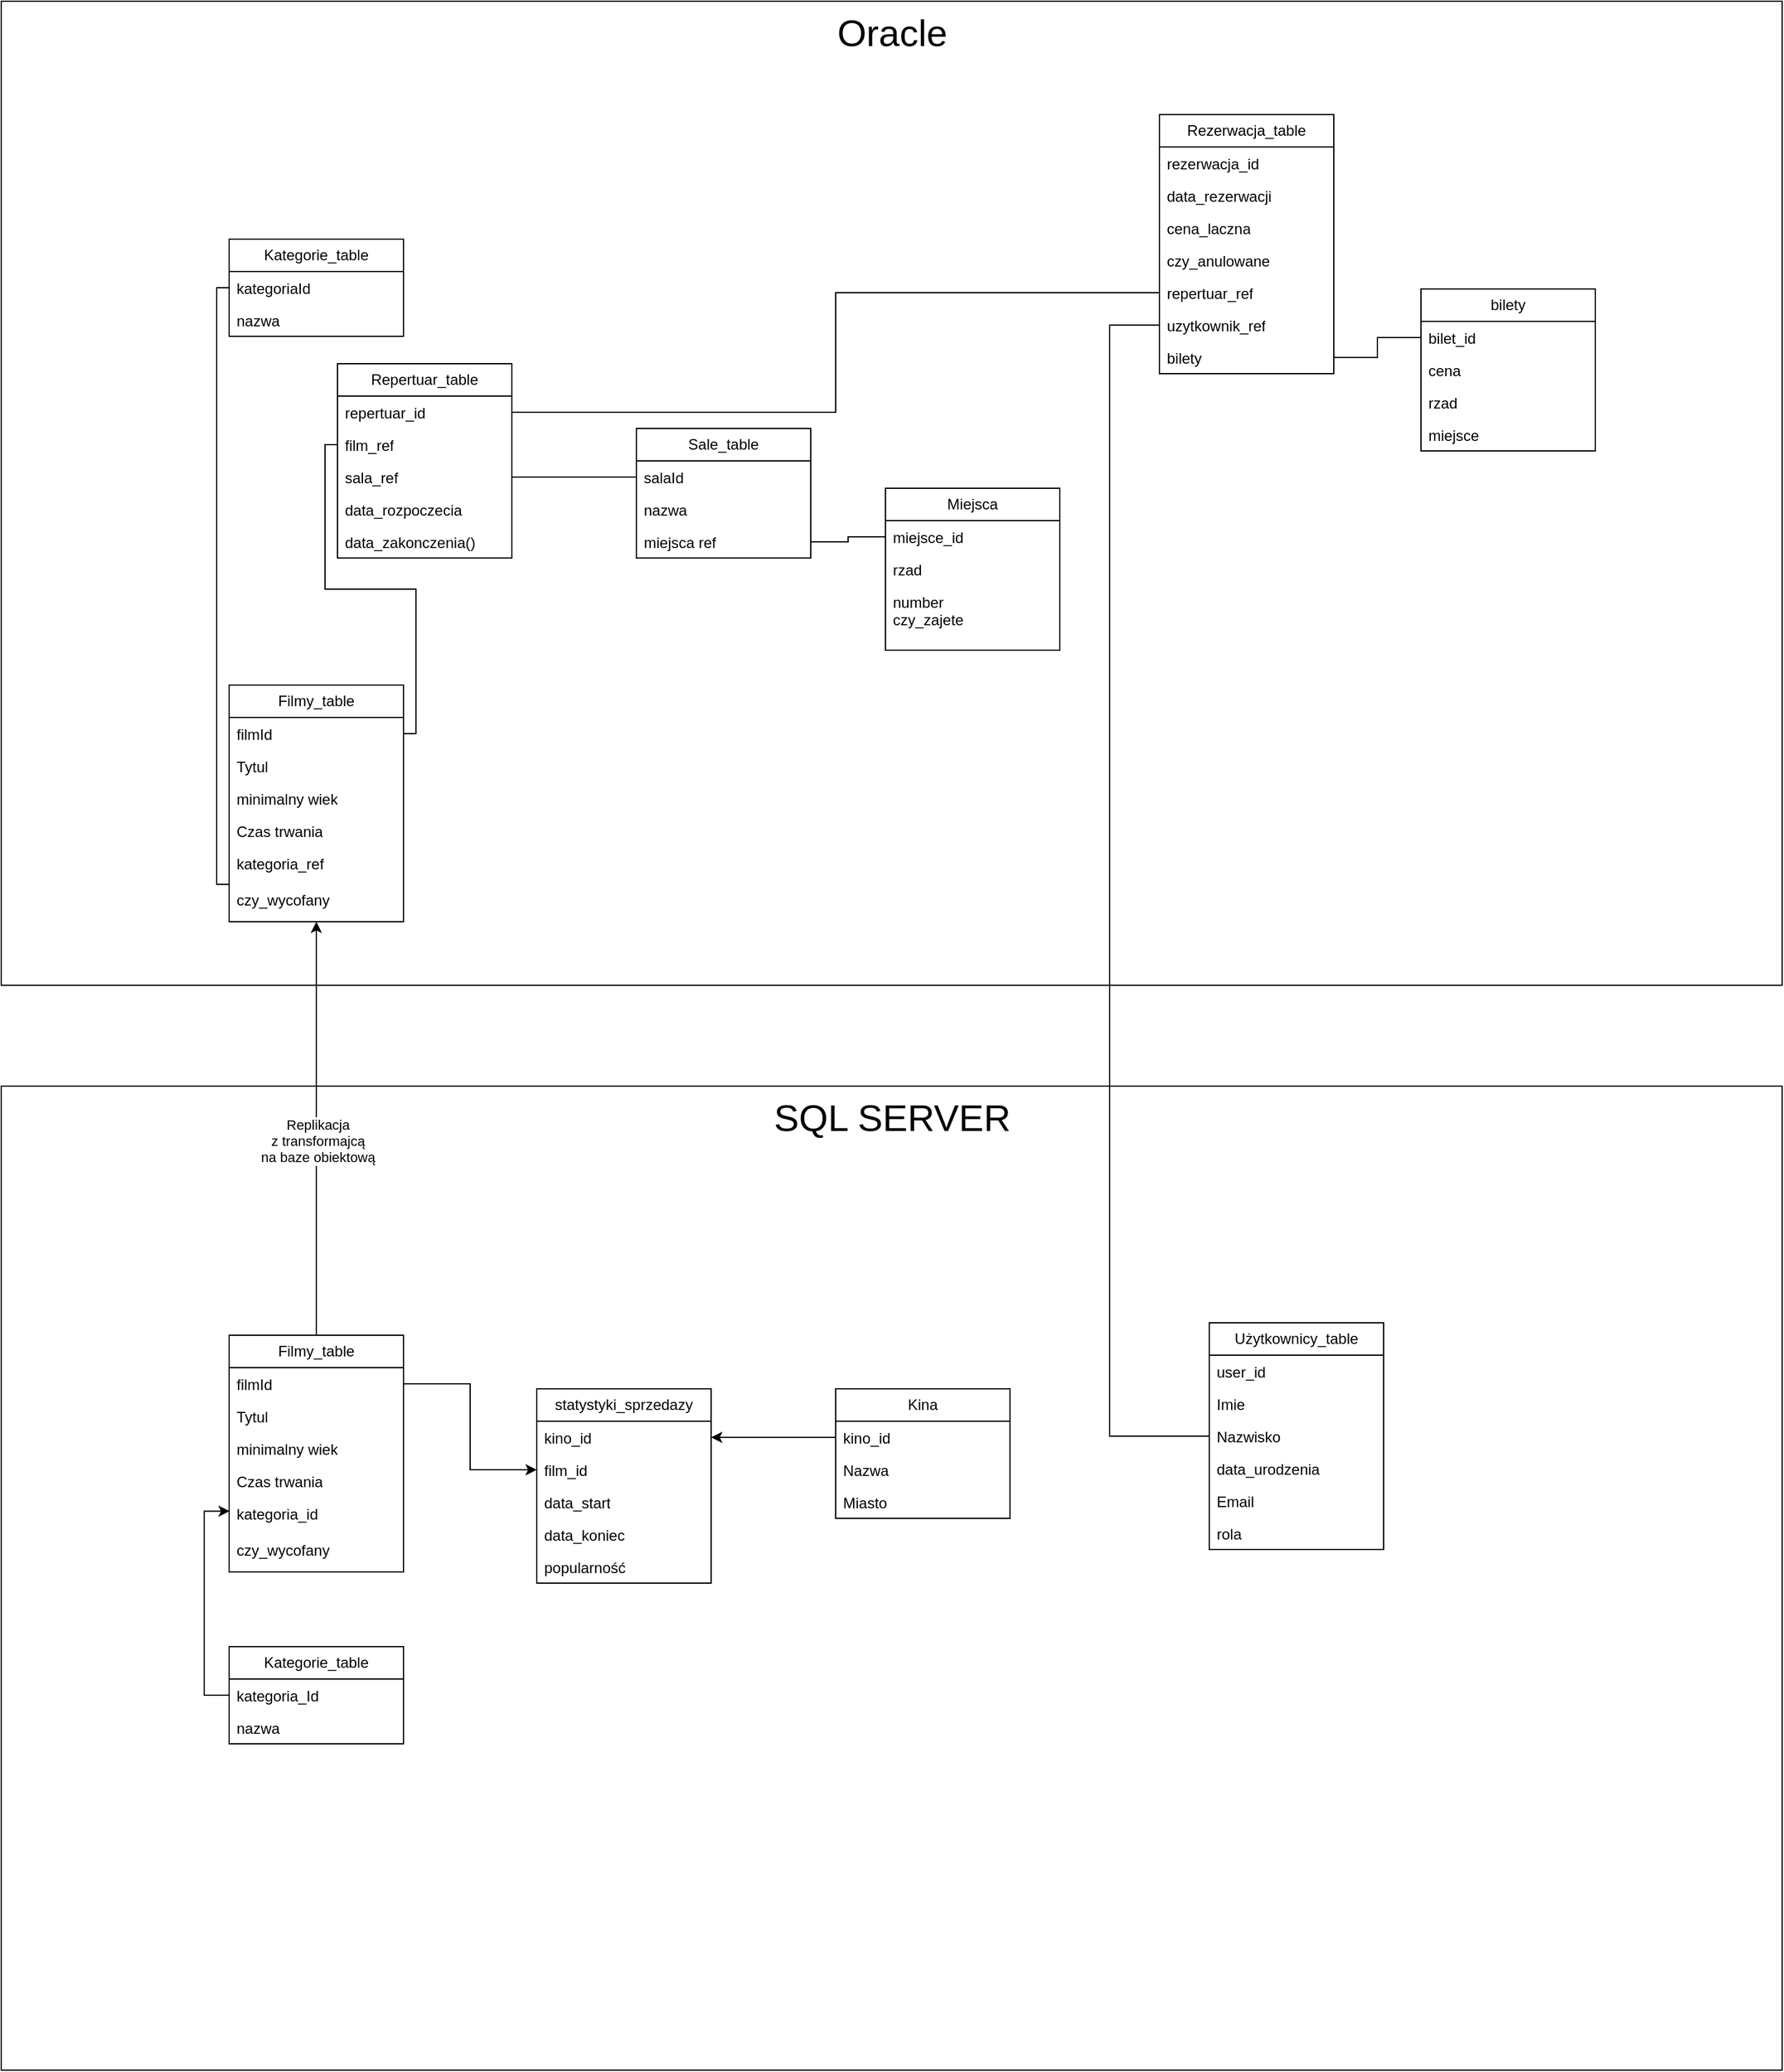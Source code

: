 <mxfile version="27.0.6">
  <diagram name="Strona-1" id="frM_Lpd7NIh3YXwH7ZQj">
    <mxGraphModel dx="1176" dy="1828" grid="1" gridSize="10" guides="1" tooltips="1" connect="1" arrows="1" fold="1" page="1" pageScale="1" pageWidth="827" pageHeight="1169" math="0" shadow="0">
      <root>
        <mxCell id="0" />
        <mxCell id="1" parent="0" />
        <mxCell id="8MVPs4rzl3GMZWOx7cKW-61" value="" style="rounded=0;whiteSpace=wrap;html=1;" vertex="1" parent="1">
          <mxGeometry x="90" y="460" width="1430" height="790" as="geometry" />
        </mxCell>
        <mxCell id="8MVPs4rzl3GMZWOx7cKW-57" value="" style="rounded=0;whiteSpace=wrap;html=1;" vertex="1" parent="1">
          <mxGeometry x="90" y="-411" width="1430" height="790" as="geometry" />
        </mxCell>
        <mxCell id="8MVPs4rzl3GMZWOx7cKW-1" value="Użytkownicy_table" style="swimlane;fontStyle=0;childLayout=stackLayout;horizontal=1;startSize=26;fillColor=none;horizontalStack=0;resizeParent=1;resizeParentMax=0;resizeLast=0;collapsible=1;marginBottom=0;whiteSpace=wrap;html=1;" vertex="1" parent="1">
          <mxGeometry x="1060" y="650" width="140" height="182" as="geometry" />
        </mxCell>
        <mxCell id="8MVPs4rzl3GMZWOx7cKW-2" value="user_id" style="text;strokeColor=none;fillColor=none;align=left;verticalAlign=top;spacingLeft=4;spacingRight=4;overflow=hidden;rotatable=0;points=[[0,0.5],[1,0.5]];portConstraint=eastwest;whiteSpace=wrap;html=1;" vertex="1" parent="8MVPs4rzl3GMZWOx7cKW-1">
          <mxGeometry y="26" width="140" height="26" as="geometry" />
        </mxCell>
        <mxCell id="8MVPs4rzl3GMZWOx7cKW-3" value="Imie" style="text;strokeColor=none;fillColor=none;align=left;verticalAlign=top;spacingLeft=4;spacingRight=4;overflow=hidden;rotatable=0;points=[[0,0.5],[1,0.5]];portConstraint=eastwest;whiteSpace=wrap;html=1;" vertex="1" parent="8MVPs4rzl3GMZWOx7cKW-1">
          <mxGeometry y="52" width="140" height="26" as="geometry" />
        </mxCell>
        <mxCell id="8MVPs4rzl3GMZWOx7cKW-4" value="Nazwisko" style="text;strokeColor=none;fillColor=none;align=left;verticalAlign=top;spacingLeft=4;spacingRight=4;overflow=hidden;rotatable=0;points=[[0,0.5],[1,0.5]];portConstraint=eastwest;whiteSpace=wrap;html=1;" vertex="1" parent="8MVPs4rzl3GMZWOx7cKW-1">
          <mxGeometry y="78" width="140" height="26" as="geometry" />
        </mxCell>
        <mxCell id="8MVPs4rzl3GMZWOx7cKW-5" value="data_urodzenia" style="text;strokeColor=none;fillColor=none;align=left;verticalAlign=top;spacingLeft=4;spacingRight=4;overflow=hidden;rotatable=0;points=[[0,0.5],[1,0.5]];portConstraint=eastwest;whiteSpace=wrap;html=1;" vertex="1" parent="8MVPs4rzl3GMZWOx7cKW-1">
          <mxGeometry y="104" width="140" height="26" as="geometry" />
        </mxCell>
        <mxCell id="8MVPs4rzl3GMZWOx7cKW-6" value="Email" style="text;strokeColor=none;fillColor=none;align=left;verticalAlign=top;spacingLeft=4;spacingRight=4;overflow=hidden;rotatable=0;points=[[0,0.5],[1,0.5]];portConstraint=eastwest;whiteSpace=wrap;html=1;" vertex="1" parent="8MVPs4rzl3GMZWOx7cKW-1">
          <mxGeometry y="130" width="140" height="26" as="geometry" />
        </mxCell>
        <mxCell id="8MVPs4rzl3GMZWOx7cKW-7" value="rola" style="text;strokeColor=none;fillColor=none;align=left;verticalAlign=top;spacingLeft=4;spacingRight=4;overflow=hidden;rotatable=0;points=[[0,0.5],[1,0.5]];portConstraint=eastwest;whiteSpace=wrap;html=1;" vertex="1" parent="8MVPs4rzl3GMZWOx7cKW-1">
          <mxGeometry y="156" width="140" height="26" as="geometry" />
        </mxCell>
        <mxCell id="8MVPs4rzl3GMZWOx7cKW-8" value="Filmy_table" style="swimlane;fontStyle=0;childLayout=stackLayout;horizontal=1;startSize=26;fillColor=none;horizontalStack=0;resizeParent=1;resizeParentMax=0;resizeLast=0;collapsible=1;marginBottom=0;whiteSpace=wrap;html=1;" vertex="1" parent="1">
          <mxGeometry x="273" y="138" width="140" height="190" as="geometry" />
        </mxCell>
        <mxCell id="8MVPs4rzl3GMZWOx7cKW-9" value="filmId" style="text;strokeColor=none;fillColor=none;align=left;verticalAlign=top;spacingLeft=4;spacingRight=4;overflow=hidden;rotatable=0;points=[[0,0.5],[1,0.5]];portConstraint=eastwest;whiteSpace=wrap;html=1;" vertex="1" parent="8MVPs4rzl3GMZWOx7cKW-8">
          <mxGeometry y="26" width="140" height="26" as="geometry" />
        </mxCell>
        <mxCell id="8MVPs4rzl3GMZWOx7cKW-10" value="Tytul" style="text;strokeColor=none;fillColor=none;align=left;verticalAlign=top;spacingLeft=4;spacingRight=4;overflow=hidden;rotatable=0;points=[[0,0.5],[1,0.5]];portConstraint=eastwest;whiteSpace=wrap;html=1;" vertex="1" parent="8MVPs4rzl3GMZWOx7cKW-8">
          <mxGeometry y="52" width="140" height="26" as="geometry" />
        </mxCell>
        <mxCell id="8MVPs4rzl3GMZWOx7cKW-11" value="minimalny wiek" style="text;strokeColor=none;fillColor=none;align=left;verticalAlign=top;spacingLeft=4;spacingRight=4;overflow=hidden;rotatable=0;points=[[0,0.5],[1,0.5]];portConstraint=eastwest;whiteSpace=wrap;html=1;" vertex="1" parent="8MVPs4rzl3GMZWOx7cKW-8">
          <mxGeometry y="78" width="140" height="26" as="geometry" />
        </mxCell>
        <mxCell id="8MVPs4rzl3GMZWOx7cKW-12" value="Czas trwania" style="text;strokeColor=none;fillColor=none;align=left;verticalAlign=top;spacingLeft=4;spacingRight=4;overflow=hidden;rotatable=0;points=[[0,0.5],[1,0.5]];portConstraint=eastwest;whiteSpace=wrap;html=1;" vertex="1" parent="8MVPs4rzl3GMZWOx7cKW-8">
          <mxGeometry y="104" width="140" height="26" as="geometry" />
        </mxCell>
        <mxCell id="8MVPs4rzl3GMZWOx7cKW-13" value="kategoria_ref&lt;div&gt;&lt;br&gt;&lt;/div&gt;&lt;div&gt;czy_wycofany&lt;/div&gt;" style="text;strokeColor=none;fillColor=none;align=left;verticalAlign=top;spacingLeft=4;spacingRight=4;overflow=hidden;rotatable=0;points=[[0,0.5],[1,0.5]];portConstraint=eastwest;whiteSpace=wrap;html=1;" vertex="1" parent="8MVPs4rzl3GMZWOx7cKW-8">
          <mxGeometry y="130" width="140" height="60" as="geometry" />
        </mxCell>
        <mxCell id="8MVPs4rzl3GMZWOx7cKW-14" value="Kategorie_table" style="swimlane;fontStyle=0;childLayout=stackLayout;horizontal=1;startSize=26;fillColor=none;horizontalStack=0;resizeParent=1;resizeParentMax=0;resizeLast=0;collapsible=1;marginBottom=0;whiteSpace=wrap;html=1;" vertex="1" parent="1">
          <mxGeometry x="273" y="-220" width="140" height="78" as="geometry" />
        </mxCell>
        <mxCell id="8MVPs4rzl3GMZWOx7cKW-15" value="kategoriaId" style="text;strokeColor=none;fillColor=none;align=left;verticalAlign=top;spacingLeft=4;spacingRight=4;overflow=hidden;rotatable=0;points=[[0,0.5],[1,0.5]];portConstraint=eastwest;whiteSpace=wrap;html=1;" vertex="1" parent="8MVPs4rzl3GMZWOx7cKW-14">
          <mxGeometry y="26" width="140" height="26" as="geometry" />
        </mxCell>
        <mxCell id="8MVPs4rzl3GMZWOx7cKW-16" value="nazwa" style="text;strokeColor=none;fillColor=none;align=left;verticalAlign=top;spacingLeft=4;spacingRight=4;overflow=hidden;rotatable=0;points=[[0,0.5],[1,0.5]];portConstraint=eastwest;whiteSpace=wrap;html=1;" vertex="1" parent="8MVPs4rzl3GMZWOx7cKW-14">
          <mxGeometry y="52" width="140" height="26" as="geometry" />
        </mxCell>
        <mxCell id="8MVPs4rzl3GMZWOx7cKW-17" value="Sale_table" style="swimlane;fontStyle=0;childLayout=stackLayout;horizontal=1;startSize=26;fillColor=none;horizontalStack=0;resizeParent=1;resizeParentMax=0;resizeLast=0;collapsible=1;marginBottom=0;whiteSpace=wrap;html=1;" vertex="1" parent="1">
          <mxGeometry x="600" y="-68" width="140" height="104" as="geometry" />
        </mxCell>
        <mxCell id="8MVPs4rzl3GMZWOx7cKW-18" value="salaId" style="text;strokeColor=none;fillColor=none;align=left;verticalAlign=top;spacingLeft=4;spacingRight=4;overflow=hidden;rotatable=0;points=[[0,0.5],[1,0.5]];portConstraint=eastwest;whiteSpace=wrap;html=1;" vertex="1" parent="8MVPs4rzl3GMZWOx7cKW-17">
          <mxGeometry y="26" width="140" height="26" as="geometry" />
        </mxCell>
        <mxCell id="8MVPs4rzl3GMZWOx7cKW-19" value="nazwa" style="text;strokeColor=none;fillColor=none;align=left;verticalAlign=top;spacingLeft=4;spacingRight=4;overflow=hidden;rotatable=0;points=[[0,0.5],[1,0.5]];portConstraint=eastwest;whiteSpace=wrap;html=1;" vertex="1" parent="8MVPs4rzl3GMZWOx7cKW-17">
          <mxGeometry y="52" width="140" height="26" as="geometry" />
        </mxCell>
        <mxCell id="8MVPs4rzl3GMZWOx7cKW-20" value="miejsca ref" style="text;strokeColor=none;fillColor=none;align=left;verticalAlign=top;spacingLeft=4;spacingRight=4;overflow=hidden;rotatable=0;points=[[0,0.5],[1,0.5]];portConstraint=eastwest;whiteSpace=wrap;html=1;" vertex="1" parent="8MVPs4rzl3GMZWOx7cKW-17">
          <mxGeometry y="78" width="140" height="26" as="geometry" />
        </mxCell>
        <mxCell id="8MVPs4rzl3GMZWOx7cKW-21" value="Repertuar_table" style="swimlane;fontStyle=0;childLayout=stackLayout;horizontal=1;startSize=26;fillColor=none;horizontalStack=0;resizeParent=1;resizeParentMax=0;resizeLast=0;collapsible=1;marginBottom=0;whiteSpace=wrap;html=1;" vertex="1" parent="1">
          <mxGeometry x="360" y="-120" width="140" height="156" as="geometry" />
        </mxCell>
        <mxCell id="8MVPs4rzl3GMZWOx7cKW-22" value="repertuar_id" style="text;strokeColor=none;fillColor=none;align=left;verticalAlign=top;spacingLeft=4;spacingRight=4;overflow=hidden;rotatable=0;points=[[0,0.5],[1,0.5]];portConstraint=eastwest;whiteSpace=wrap;html=1;" vertex="1" parent="8MVPs4rzl3GMZWOx7cKW-21">
          <mxGeometry y="26" width="140" height="26" as="geometry" />
        </mxCell>
        <mxCell id="8MVPs4rzl3GMZWOx7cKW-23" value="film_ref" style="text;strokeColor=none;fillColor=none;align=left;verticalAlign=top;spacingLeft=4;spacingRight=4;overflow=hidden;rotatable=0;points=[[0,0.5],[1,0.5]];portConstraint=eastwest;whiteSpace=wrap;html=1;" vertex="1" parent="8MVPs4rzl3GMZWOx7cKW-21">
          <mxGeometry y="52" width="140" height="26" as="geometry" />
        </mxCell>
        <mxCell id="8MVPs4rzl3GMZWOx7cKW-24" value="sala_ref" style="text;strokeColor=none;fillColor=none;align=left;verticalAlign=top;spacingLeft=4;spacingRight=4;overflow=hidden;rotatable=0;points=[[0,0.5],[1,0.5]];portConstraint=eastwest;whiteSpace=wrap;html=1;" vertex="1" parent="8MVPs4rzl3GMZWOx7cKW-21">
          <mxGeometry y="78" width="140" height="26" as="geometry" />
        </mxCell>
        <mxCell id="8MVPs4rzl3GMZWOx7cKW-25" value="data_rozpoczecia" style="text;strokeColor=none;fillColor=none;align=left;verticalAlign=top;spacingLeft=4;spacingRight=4;overflow=hidden;rotatable=0;points=[[0,0.5],[1,0.5]];portConstraint=eastwest;whiteSpace=wrap;html=1;" vertex="1" parent="8MVPs4rzl3GMZWOx7cKW-21">
          <mxGeometry y="104" width="140" height="26" as="geometry" />
        </mxCell>
        <mxCell id="8MVPs4rzl3GMZWOx7cKW-26" value="data_zakonczenia()" style="text;strokeColor=none;fillColor=none;align=left;verticalAlign=top;spacingLeft=4;spacingRight=4;overflow=hidden;rotatable=0;points=[[0,0.5],[1,0.5]];portConstraint=eastwest;whiteSpace=wrap;html=1;" vertex="1" parent="8MVPs4rzl3GMZWOx7cKW-21">
          <mxGeometry y="130" width="140" height="26" as="geometry" />
        </mxCell>
        <mxCell id="8MVPs4rzl3GMZWOx7cKW-27" value="Miejsca" style="swimlane;fontStyle=0;childLayout=stackLayout;horizontal=1;startSize=26;fillColor=none;horizontalStack=0;resizeParent=1;resizeParentMax=0;resizeLast=0;collapsible=1;marginBottom=0;whiteSpace=wrap;html=1;" vertex="1" parent="1">
          <mxGeometry x="800" y="-20" width="140" height="130" as="geometry" />
        </mxCell>
        <mxCell id="8MVPs4rzl3GMZWOx7cKW-28" value="miejsce_id" style="text;strokeColor=none;fillColor=none;align=left;verticalAlign=top;spacingLeft=4;spacingRight=4;overflow=hidden;rotatable=0;points=[[0,0.5],[1,0.5]];portConstraint=eastwest;whiteSpace=wrap;html=1;" vertex="1" parent="8MVPs4rzl3GMZWOx7cKW-27">
          <mxGeometry y="26" width="140" height="26" as="geometry" />
        </mxCell>
        <mxCell id="8MVPs4rzl3GMZWOx7cKW-29" value="rzad" style="text;strokeColor=none;fillColor=none;align=left;verticalAlign=top;spacingLeft=4;spacingRight=4;overflow=hidden;rotatable=0;points=[[0,0.5],[1,0.5]];portConstraint=eastwest;whiteSpace=wrap;html=1;" vertex="1" parent="8MVPs4rzl3GMZWOx7cKW-27">
          <mxGeometry y="52" width="140" height="26" as="geometry" />
        </mxCell>
        <mxCell id="8MVPs4rzl3GMZWOx7cKW-30" value="number&lt;div&gt;czy_zajete&lt;/div&gt;" style="text;strokeColor=none;fillColor=none;align=left;verticalAlign=top;spacingLeft=4;spacingRight=4;overflow=hidden;rotatable=0;points=[[0,0.5],[1,0.5]];portConstraint=eastwest;whiteSpace=wrap;html=1;" vertex="1" parent="8MVPs4rzl3GMZWOx7cKW-27">
          <mxGeometry y="78" width="140" height="52" as="geometry" />
        </mxCell>
        <mxCell id="8MVPs4rzl3GMZWOx7cKW-31" value="bilety" style="swimlane;fontStyle=0;childLayout=stackLayout;horizontal=1;startSize=26;fillColor=none;horizontalStack=0;resizeParent=1;resizeParentMax=0;resizeLast=0;collapsible=1;marginBottom=0;whiteSpace=wrap;html=1;" vertex="1" parent="1">
          <mxGeometry x="1230" y="-180" width="140" height="130" as="geometry" />
        </mxCell>
        <mxCell id="8MVPs4rzl3GMZWOx7cKW-32" value="bilet_id" style="text;strokeColor=none;fillColor=none;align=left;verticalAlign=top;spacingLeft=4;spacingRight=4;overflow=hidden;rotatable=0;points=[[0,0.5],[1,0.5]];portConstraint=eastwest;whiteSpace=wrap;html=1;" vertex="1" parent="8MVPs4rzl3GMZWOx7cKW-31">
          <mxGeometry y="26" width="140" height="26" as="geometry" />
        </mxCell>
        <mxCell id="8MVPs4rzl3GMZWOx7cKW-33" value="cena" style="text;strokeColor=none;fillColor=none;align=left;verticalAlign=top;spacingLeft=4;spacingRight=4;overflow=hidden;rotatable=0;points=[[0,0.5],[1,0.5]];portConstraint=eastwest;whiteSpace=wrap;html=1;" vertex="1" parent="8MVPs4rzl3GMZWOx7cKW-31">
          <mxGeometry y="52" width="140" height="26" as="geometry" />
        </mxCell>
        <mxCell id="8MVPs4rzl3GMZWOx7cKW-34" value="rzad" style="text;strokeColor=none;fillColor=none;align=left;verticalAlign=top;spacingLeft=4;spacingRight=4;overflow=hidden;rotatable=0;points=[[0,0.5],[1,0.5]];portConstraint=eastwest;whiteSpace=wrap;html=1;" vertex="1" parent="8MVPs4rzl3GMZWOx7cKW-31">
          <mxGeometry y="78" width="140" height="26" as="geometry" />
        </mxCell>
        <mxCell id="8MVPs4rzl3GMZWOx7cKW-35" value="miejsce" style="text;strokeColor=none;fillColor=none;align=left;verticalAlign=top;spacingLeft=4;spacingRight=4;overflow=hidden;rotatable=0;points=[[0,0.5],[1,0.5]];portConstraint=eastwest;whiteSpace=wrap;html=1;" vertex="1" parent="8MVPs4rzl3GMZWOx7cKW-31">
          <mxGeometry y="104" width="140" height="26" as="geometry" />
        </mxCell>
        <mxCell id="8MVPs4rzl3GMZWOx7cKW-36" value="Rezerwacja_table" style="swimlane;fontStyle=0;childLayout=stackLayout;horizontal=1;startSize=26;fillColor=none;horizontalStack=0;resizeParent=1;resizeParentMax=0;resizeLast=0;collapsible=1;marginBottom=0;whiteSpace=wrap;html=1;" vertex="1" parent="1">
          <mxGeometry x="1020" y="-320" width="140" height="208" as="geometry" />
        </mxCell>
        <mxCell id="8MVPs4rzl3GMZWOx7cKW-37" value="rezerwacja_id" style="text;strokeColor=none;fillColor=none;align=left;verticalAlign=top;spacingLeft=4;spacingRight=4;overflow=hidden;rotatable=0;points=[[0,0.5],[1,0.5]];portConstraint=eastwest;whiteSpace=wrap;html=1;" vertex="1" parent="8MVPs4rzl3GMZWOx7cKW-36">
          <mxGeometry y="26" width="140" height="26" as="geometry" />
        </mxCell>
        <mxCell id="8MVPs4rzl3GMZWOx7cKW-38" value="data_rezerwacji" style="text;strokeColor=none;fillColor=none;align=left;verticalAlign=top;spacingLeft=4;spacingRight=4;overflow=hidden;rotatable=0;points=[[0,0.5],[1,0.5]];portConstraint=eastwest;whiteSpace=wrap;html=1;" vertex="1" parent="8MVPs4rzl3GMZWOx7cKW-36">
          <mxGeometry y="52" width="140" height="26" as="geometry" />
        </mxCell>
        <mxCell id="8MVPs4rzl3GMZWOx7cKW-39" value="cena_laczna" style="text;strokeColor=none;fillColor=none;align=left;verticalAlign=top;spacingLeft=4;spacingRight=4;overflow=hidden;rotatable=0;points=[[0,0.5],[1,0.5]];portConstraint=eastwest;whiteSpace=wrap;html=1;" vertex="1" parent="8MVPs4rzl3GMZWOx7cKW-36">
          <mxGeometry y="78" width="140" height="26" as="geometry" />
        </mxCell>
        <mxCell id="8MVPs4rzl3GMZWOx7cKW-40" value="czy_anulowane" style="text;strokeColor=none;fillColor=none;align=left;verticalAlign=top;spacingLeft=4;spacingRight=4;overflow=hidden;rotatable=0;points=[[0,0.5],[1,0.5]];portConstraint=eastwest;whiteSpace=wrap;html=1;" vertex="1" parent="8MVPs4rzl3GMZWOx7cKW-36">
          <mxGeometry y="104" width="140" height="26" as="geometry" />
        </mxCell>
        <mxCell id="8MVPs4rzl3GMZWOx7cKW-41" value="repertuar_ref" style="text;strokeColor=none;fillColor=none;align=left;verticalAlign=top;spacingLeft=4;spacingRight=4;overflow=hidden;rotatable=0;points=[[0,0.5],[1,0.5]];portConstraint=eastwest;whiteSpace=wrap;html=1;" vertex="1" parent="8MVPs4rzl3GMZWOx7cKW-36">
          <mxGeometry y="130" width="140" height="26" as="geometry" />
        </mxCell>
        <mxCell id="8MVPs4rzl3GMZWOx7cKW-42" value="uzytkownik_ref" style="text;strokeColor=none;fillColor=none;align=left;verticalAlign=top;spacingLeft=4;spacingRight=4;overflow=hidden;rotatable=0;points=[[0,0.5],[1,0.5]];portConstraint=eastwest;whiteSpace=wrap;html=1;" vertex="1" parent="8MVPs4rzl3GMZWOx7cKW-36">
          <mxGeometry y="156" width="140" height="26" as="geometry" />
        </mxCell>
        <mxCell id="8MVPs4rzl3GMZWOx7cKW-43" value="bilety" style="text;strokeColor=none;fillColor=none;align=left;verticalAlign=top;spacingLeft=4;spacingRight=4;overflow=hidden;rotatable=0;points=[[0,0.5],[1,0.5]];portConstraint=eastwest;whiteSpace=wrap;html=1;" vertex="1" parent="8MVPs4rzl3GMZWOx7cKW-36">
          <mxGeometry y="182" width="140" height="26" as="geometry" />
        </mxCell>
        <mxCell id="8MVPs4rzl3GMZWOx7cKW-44" value="" style="endArrow=none;html=1;edgeStyle=orthogonalEdgeStyle;rounded=0;entryX=0;entryY=0.5;entryDx=0;entryDy=0;exitX=0;exitY=0.5;exitDx=0;exitDy=0;" edge="1" parent="1" source="8MVPs4rzl3GMZWOx7cKW-13" target="8MVPs4rzl3GMZWOx7cKW-15">
          <mxGeometry relative="1" as="geometry">
            <mxPoint x="70" y="-60" as="sourcePoint" />
            <mxPoint x="230" y="-60" as="targetPoint" />
          </mxGeometry>
        </mxCell>
        <mxCell id="8MVPs4rzl3GMZWOx7cKW-45" value="" style="endArrow=none;html=1;edgeStyle=orthogonalEdgeStyle;rounded=0;entryX=0;entryY=0.5;entryDx=0;entryDy=0;exitX=1;exitY=0.5;exitDx=0;exitDy=0;" edge="1" parent="1" source="8MVPs4rzl3GMZWOx7cKW-9" target="8MVPs4rzl3GMZWOx7cKW-23">
          <mxGeometry relative="1" as="geometry">
            <mxPoint x="200" y="402" as="sourcePoint" />
            <mxPoint x="200" y="-140" as="targetPoint" />
          </mxGeometry>
        </mxCell>
        <mxCell id="8MVPs4rzl3GMZWOx7cKW-46" value="" style="endArrow=none;html=1;edgeStyle=orthogonalEdgeStyle;rounded=0;entryX=0;entryY=0.5;entryDx=0;entryDy=0;exitX=1;exitY=0.5;exitDx=0;exitDy=0;" edge="1" parent="1" source="8MVPs4rzl3GMZWOx7cKW-22" target="8MVPs4rzl3GMZWOx7cKW-41">
          <mxGeometry relative="1" as="geometry">
            <mxPoint x="700" y="255" as="sourcePoint" />
            <mxPoint x="700" y="-287" as="targetPoint" />
          </mxGeometry>
        </mxCell>
        <mxCell id="8MVPs4rzl3GMZWOx7cKW-47" value="" style="endArrow=none;html=1;edgeStyle=orthogonalEdgeStyle;rounded=0;exitX=1;exitY=0.5;exitDx=0;exitDy=0;" edge="1" parent="1" source="8MVPs4rzl3GMZWOx7cKW-20" target="8MVPs4rzl3GMZWOx7cKW-28">
          <mxGeometry relative="1" as="geometry">
            <mxPoint x="303" y="311" as="sourcePoint" />
            <mxPoint x="303" y="-231" as="targetPoint" />
          </mxGeometry>
        </mxCell>
        <mxCell id="8MVPs4rzl3GMZWOx7cKW-48" value="" style="endArrow=none;html=1;edgeStyle=orthogonalEdgeStyle;rounded=0;entryX=0;entryY=0.5;entryDx=0;entryDy=0;exitX=1;exitY=0.5;exitDx=0;exitDy=0;" edge="1" parent="1" source="8MVPs4rzl3GMZWOx7cKW-24" target="8MVPs4rzl3GMZWOx7cKW-18">
          <mxGeometry relative="1" as="geometry">
            <mxPoint x="313" y="321" as="sourcePoint" />
            <mxPoint x="313" y="-221" as="targetPoint" />
          </mxGeometry>
        </mxCell>
        <mxCell id="8MVPs4rzl3GMZWOx7cKW-49" value="" style="endArrow=none;html=1;edgeStyle=orthogonalEdgeStyle;rounded=0;entryX=0;entryY=0.5;entryDx=0;entryDy=0;exitX=1;exitY=0.5;exitDx=0;exitDy=0;" edge="1" parent="1" source="8MVPs4rzl3GMZWOx7cKW-43" target="8MVPs4rzl3GMZWOx7cKW-32">
          <mxGeometry relative="1" as="geometry">
            <mxPoint x="510" y="-71" as="sourcePoint" />
            <mxPoint x="1030" y="-167" as="targetPoint" />
          </mxGeometry>
        </mxCell>
        <mxCell id="8MVPs4rzl3GMZWOx7cKW-50" value="" style="endArrow=none;html=1;edgeStyle=orthogonalEdgeStyle;rounded=0;entryX=0;entryY=0.5;entryDx=0;entryDy=0;" edge="1" parent="1" source="8MVPs4rzl3GMZWOx7cKW-1" target="8MVPs4rzl3GMZWOx7cKW-42">
          <mxGeometry relative="1" as="geometry">
            <mxPoint x="1130" y="320" as="sourcePoint" />
            <mxPoint x="1130" y="100" as="targetPoint" />
            <Array as="points">
              <mxPoint x="980" y="-151" />
            </Array>
          </mxGeometry>
        </mxCell>
        <mxCell id="8MVPs4rzl3GMZWOx7cKW-51" value="Filmy_table" style="swimlane;fontStyle=0;childLayout=stackLayout;horizontal=1;startSize=26;fillColor=none;horizontalStack=0;resizeParent=1;resizeParentMax=0;resizeLast=0;collapsible=1;marginBottom=0;whiteSpace=wrap;html=1;" vertex="1" parent="1">
          <mxGeometry x="273" y="660" width="140" height="190" as="geometry" />
        </mxCell>
        <mxCell id="8MVPs4rzl3GMZWOx7cKW-52" value="filmId" style="text;strokeColor=none;fillColor=none;align=left;verticalAlign=top;spacingLeft=4;spacingRight=4;overflow=hidden;rotatable=0;points=[[0,0.5],[1,0.5]];portConstraint=eastwest;whiteSpace=wrap;html=1;" vertex="1" parent="8MVPs4rzl3GMZWOx7cKW-51">
          <mxGeometry y="26" width="140" height="26" as="geometry" />
        </mxCell>
        <mxCell id="8MVPs4rzl3GMZWOx7cKW-53" value="Tytul" style="text;strokeColor=none;fillColor=none;align=left;verticalAlign=top;spacingLeft=4;spacingRight=4;overflow=hidden;rotatable=0;points=[[0,0.5],[1,0.5]];portConstraint=eastwest;whiteSpace=wrap;html=1;" vertex="1" parent="8MVPs4rzl3GMZWOx7cKW-51">
          <mxGeometry y="52" width="140" height="26" as="geometry" />
        </mxCell>
        <mxCell id="8MVPs4rzl3GMZWOx7cKW-54" value="minimalny wiek" style="text;strokeColor=none;fillColor=none;align=left;verticalAlign=top;spacingLeft=4;spacingRight=4;overflow=hidden;rotatable=0;points=[[0,0.5],[1,0.5]];portConstraint=eastwest;whiteSpace=wrap;html=1;" vertex="1" parent="8MVPs4rzl3GMZWOx7cKW-51">
          <mxGeometry y="78" width="140" height="26" as="geometry" />
        </mxCell>
        <mxCell id="8MVPs4rzl3GMZWOx7cKW-55" value="Czas trwania" style="text;strokeColor=none;fillColor=none;align=left;verticalAlign=top;spacingLeft=4;spacingRight=4;overflow=hidden;rotatable=0;points=[[0,0.5],[1,0.5]];portConstraint=eastwest;whiteSpace=wrap;html=1;" vertex="1" parent="8MVPs4rzl3GMZWOx7cKW-51">
          <mxGeometry y="104" width="140" height="26" as="geometry" />
        </mxCell>
        <mxCell id="8MVPs4rzl3GMZWOx7cKW-56" value="kategoria_id&lt;div&gt;&lt;br&gt;&lt;/div&gt;&lt;div&gt;czy_wycofany&lt;/div&gt;" style="text;strokeColor=none;fillColor=none;align=left;verticalAlign=top;spacingLeft=4;spacingRight=4;overflow=hidden;rotatable=0;points=[[0,0.5],[1,0.5]];portConstraint=eastwest;whiteSpace=wrap;html=1;" vertex="1" parent="8MVPs4rzl3GMZWOx7cKW-51">
          <mxGeometry y="130" width="140" height="60" as="geometry" />
        </mxCell>
        <mxCell id="8MVPs4rzl3GMZWOx7cKW-60" value="&lt;font style=&quot;font-size: 30px;&quot;&gt;Oracle&lt;/font&gt;" style="text;html=1;align=center;verticalAlign=middle;resizable=0;points=[];autosize=1;strokeColor=none;fillColor=none;" vertex="1" parent="1">
          <mxGeometry x="750" y="-411" width="110" height="50" as="geometry" />
        </mxCell>
        <mxCell id="8MVPs4rzl3GMZWOx7cKW-62" value="&lt;font style=&quot;font-size: 30px;&quot;&gt;SQL SERVER&lt;/font&gt;" style="text;html=1;align=center;verticalAlign=middle;resizable=0;points=[];autosize=1;strokeColor=none;fillColor=none;" vertex="1" parent="1">
          <mxGeometry x="700" y="460" width="210" height="50" as="geometry" />
        </mxCell>
        <mxCell id="8MVPs4rzl3GMZWOx7cKW-63" value="" style="endArrow=classic;html=1;rounded=0;" edge="1" parent="1" source="8MVPs4rzl3GMZWOx7cKW-51" target="8MVPs4rzl3GMZWOx7cKW-8">
          <mxGeometry width="50" height="50" relative="1" as="geometry">
            <mxPoint x="40" y="490" as="sourcePoint" />
            <mxPoint x="90" y="440" as="targetPoint" />
          </mxGeometry>
        </mxCell>
        <mxCell id="8MVPs4rzl3GMZWOx7cKW-70" value="Replikacja&lt;div&gt;z transformajcą&lt;/div&gt;&lt;div&gt;na baze obiektową&lt;/div&gt;" style="edgeLabel;html=1;align=center;verticalAlign=middle;resizable=0;points=[];" vertex="1" connectable="0" parent="8MVPs4rzl3GMZWOx7cKW-63">
          <mxGeometry x="-0.06" y="-1" relative="1" as="geometry">
            <mxPoint as="offset" />
          </mxGeometry>
        </mxCell>
        <mxCell id="8MVPs4rzl3GMZWOx7cKW-73" value="Kategorie_table" style="swimlane;fontStyle=0;childLayout=stackLayout;horizontal=1;startSize=26;fillColor=none;horizontalStack=0;resizeParent=1;resizeParentMax=0;resizeLast=0;collapsible=1;marginBottom=0;whiteSpace=wrap;html=1;" vertex="1" parent="1">
          <mxGeometry x="273" y="910" width="140" height="78" as="geometry" />
        </mxCell>
        <mxCell id="8MVPs4rzl3GMZWOx7cKW-74" value="kategoria_Id" style="text;strokeColor=none;fillColor=none;align=left;verticalAlign=top;spacingLeft=4;spacingRight=4;overflow=hidden;rotatable=0;points=[[0,0.5],[1,0.5]];portConstraint=eastwest;whiteSpace=wrap;html=1;" vertex="1" parent="8MVPs4rzl3GMZWOx7cKW-73">
          <mxGeometry y="26" width="140" height="26" as="geometry" />
        </mxCell>
        <mxCell id="8MVPs4rzl3GMZWOx7cKW-75" value="nazwa" style="text;strokeColor=none;fillColor=none;align=left;verticalAlign=top;spacingLeft=4;spacingRight=4;overflow=hidden;rotatable=0;points=[[0,0.5],[1,0.5]];portConstraint=eastwest;whiteSpace=wrap;html=1;" vertex="1" parent="8MVPs4rzl3GMZWOx7cKW-73">
          <mxGeometry y="52" width="140" height="26" as="geometry" />
        </mxCell>
        <mxCell id="8MVPs4rzl3GMZWOx7cKW-76" style="edgeStyle=orthogonalEdgeStyle;rounded=0;orthogonalLoop=1;jettySize=auto;html=1;entryX=0.003;entryY=0.187;entryDx=0;entryDy=0;entryPerimeter=0;" edge="1" parent="1" source="8MVPs4rzl3GMZWOx7cKW-74" target="8MVPs4rzl3GMZWOx7cKW-56">
          <mxGeometry relative="1" as="geometry" />
        </mxCell>
        <mxCell id="8MVPs4rzl3GMZWOx7cKW-77" value="statystyki_sprzedazy" style="swimlane;fontStyle=0;childLayout=stackLayout;horizontal=1;startSize=26;fillColor=none;horizontalStack=0;resizeParent=1;resizeParentMax=0;resizeLast=0;collapsible=1;marginBottom=0;whiteSpace=wrap;html=1;" vertex="1" parent="1">
          <mxGeometry x="520" y="703" width="140" height="156" as="geometry" />
        </mxCell>
        <mxCell id="8MVPs4rzl3GMZWOx7cKW-78" value="kino_id" style="text;strokeColor=none;fillColor=none;align=left;verticalAlign=top;spacingLeft=4;spacingRight=4;overflow=hidden;rotatable=0;points=[[0,0.5],[1,0.5]];portConstraint=eastwest;whiteSpace=wrap;html=1;" vertex="1" parent="8MVPs4rzl3GMZWOx7cKW-77">
          <mxGeometry y="26" width="140" height="26" as="geometry" />
        </mxCell>
        <mxCell id="8MVPs4rzl3GMZWOx7cKW-79" value="film_id" style="text;strokeColor=none;fillColor=none;align=left;verticalAlign=top;spacingLeft=4;spacingRight=4;overflow=hidden;rotatable=0;points=[[0,0.5],[1,0.5]];portConstraint=eastwest;whiteSpace=wrap;html=1;" vertex="1" parent="8MVPs4rzl3GMZWOx7cKW-77">
          <mxGeometry y="52" width="140" height="26" as="geometry" />
        </mxCell>
        <mxCell id="8MVPs4rzl3GMZWOx7cKW-80" value="data_start" style="text;strokeColor=none;fillColor=none;align=left;verticalAlign=top;spacingLeft=4;spacingRight=4;overflow=hidden;rotatable=0;points=[[0,0.5],[1,0.5]];portConstraint=eastwest;whiteSpace=wrap;html=1;" vertex="1" parent="8MVPs4rzl3GMZWOx7cKW-77">
          <mxGeometry y="78" width="140" height="26" as="geometry" />
        </mxCell>
        <mxCell id="8MVPs4rzl3GMZWOx7cKW-81" value="data_koniec" style="text;strokeColor=none;fillColor=none;align=left;verticalAlign=top;spacingLeft=4;spacingRight=4;overflow=hidden;rotatable=0;points=[[0,0.5],[1,0.5]];portConstraint=eastwest;whiteSpace=wrap;html=1;" vertex="1" parent="8MVPs4rzl3GMZWOx7cKW-77">
          <mxGeometry y="104" width="140" height="26" as="geometry" />
        </mxCell>
        <mxCell id="8MVPs4rzl3GMZWOx7cKW-82" value="popularność" style="text;strokeColor=none;fillColor=none;align=left;verticalAlign=top;spacingLeft=4;spacingRight=4;overflow=hidden;rotatable=0;points=[[0,0.5],[1,0.5]];portConstraint=eastwest;whiteSpace=wrap;html=1;" vertex="1" parent="8MVPs4rzl3GMZWOx7cKW-77">
          <mxGeometry y="130" width="140" height="26" as="geometry" />
        </mxCell>
        <mxCell id="8MVPs4rzl3GMZWOx7cKW-84" value="Kina" style="swimlane;fontStyle=0;childLayout=stackLayout;horizontal=1;startSize=26;fillColor=none;horizontalStack=0;resizeParent=1;resizeParentMax=0;resizeLast=0;collapsible=1;marginBottom=0;whiteSpace=wrap;html=1;" vertex="1" parent="1">
          <mxGeometry x="760" y="703" width="140" height="104" as="geometry" />
        </mxCell>
        <mxCell id="8MVPs4rzl3GMZWOx7cKW-85" value="kino_id" style="text;strokeColor=none;fillColor=none;align=left;verticalAlign=top;spacingLeft=4;spacingRight=4;overflow=hidden;rotatable=0;points=[[0,0.5],[1,0.5]];portConstraint=eastwest;whiteSpace=wrap;html=1;" vertex="1" parent="8MVPs4rzl3GMZWOx7cKW-84">
          <mxGeometry y="26" width="140" height="26" as="geometry" />
        </mxCell>
        <mxCell id="8MVPs4rzl3GMZWOx7cKW-86" value="Nazwa" style="text;strokeColor=none;fillColor=none;align=left;verticalAlign=top;spacingLeft=4;spacingRight=4;overflow=hidden;rotatable=0;points=[[0,0.5],[1,0.5]];portConstraint=eastwest;whiteSpace=wrap;html=1;" vertex="1" parent="8MVPs4rzl3GMZWOx7cKW-84">
          <mxGeometry y="52" width="140" height="26" as="geometry" />
        </mxCell>
        <mxCell id="8MVPs4rzl3GMZWOx7cKW-87" value="Miasto" style="text;strokeColor=none;fillColor=none;align=left;verticalAlign=top;spacingLeft=4;spacingRight=4;overflow=hidden;rotatable=0;points=[[0,0.5],[1,0.5]];portConstraint=eastwest;whiteSpace=wrap;html=1;" vertex="1" parent="8MVPs4rzl3GMZWOx7cKW-84">
          <mxGeometry y="78" width="140" height="26" as="geometry" />
        </mxCell>
        <mxCell id="8MVPs4rzl3GMZWOx7cKW-91" style="edgeStyle=orthogonalEdgeStyle;rounded=0;orthogonalLoop=1;jettySize=auto;html=1;entryX=0;entryY=0.5;entryDx=0;entryDy=0;" edge="1" parent="1" source="8MVPs4rzl3GMZWOx7cKW-52" target="8MVPs4rzl3GMZWOx7cKW-79">
          <mxGeometry relative="1" as="geometry" />
        </mxCell>
        <mxCell id="8MVPs4rzl3GMZWOx7cKW-92" style="edgeStyle=orthogonalEdgeStyle;rounded=0;orthogonalLoop=1;jettySize=auto;html=1;" edge="1" parent="1" source="8MVPs4rzl3GMZWOx7cKW-85" target="8MVPs4rzl3GMZWOx7cKW-78">
          <mxGeometry relative="1" as="geometry" />
        </mxCell>
      </root>
    </mxGraphModel>
  </diagram>
</mxfile>
